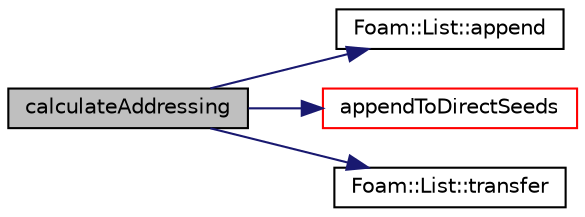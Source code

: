digraph "calculateAddressing"
{
  bgcolor="transparent";
  edge [fontname="Helvetica",fontsize="10",labelfontname="Helvetica",labelfontsize="10"];
  node [fontname="Helvetica",fontsize="10",shape=record];
  rankdir="LR";
  Node29 [label="calculateAddressing",height=0.2,width=0.4,color="black", fillcolor="grey75", style="filled", fontcolor="black"];
  Node29 -> Node30 [color="midnightblue",fontsize="10",style="solid",fontname="Helvetica"];
  Node30 [label="Foam::List::append",height=0.2,width=0.4,color="black",URL="$a26833.html#a399dd2bf0d9a32016717dc90126f016b",tooltip="Append an element at the end of the list. "];
  Node29 -> Node31 [color="midnightblue",fontsize="10",style="solid",fontname="Helvetica"];
  Node31 [label="appendToDirectSeeds",height=0.2,width=0.4,color="red",URL="$a30505.html#aa20260d1d33b5ad24125024b4a912a26",tooltip="Append to list of src mesh seed indices. "];
  Node29 -> Node35 [color="midnightblue",fontsize="10",style="solid",fontname="Helvetica"];
  Node35 [label="Foam::List::transfer",height=0.2,width=0.4,color="black",URL="$a26833.html#a25ad1d2084d16b234b0cf91c07e832c0",tooltip="Transfer the contents of the argument List into this list. "];
}
